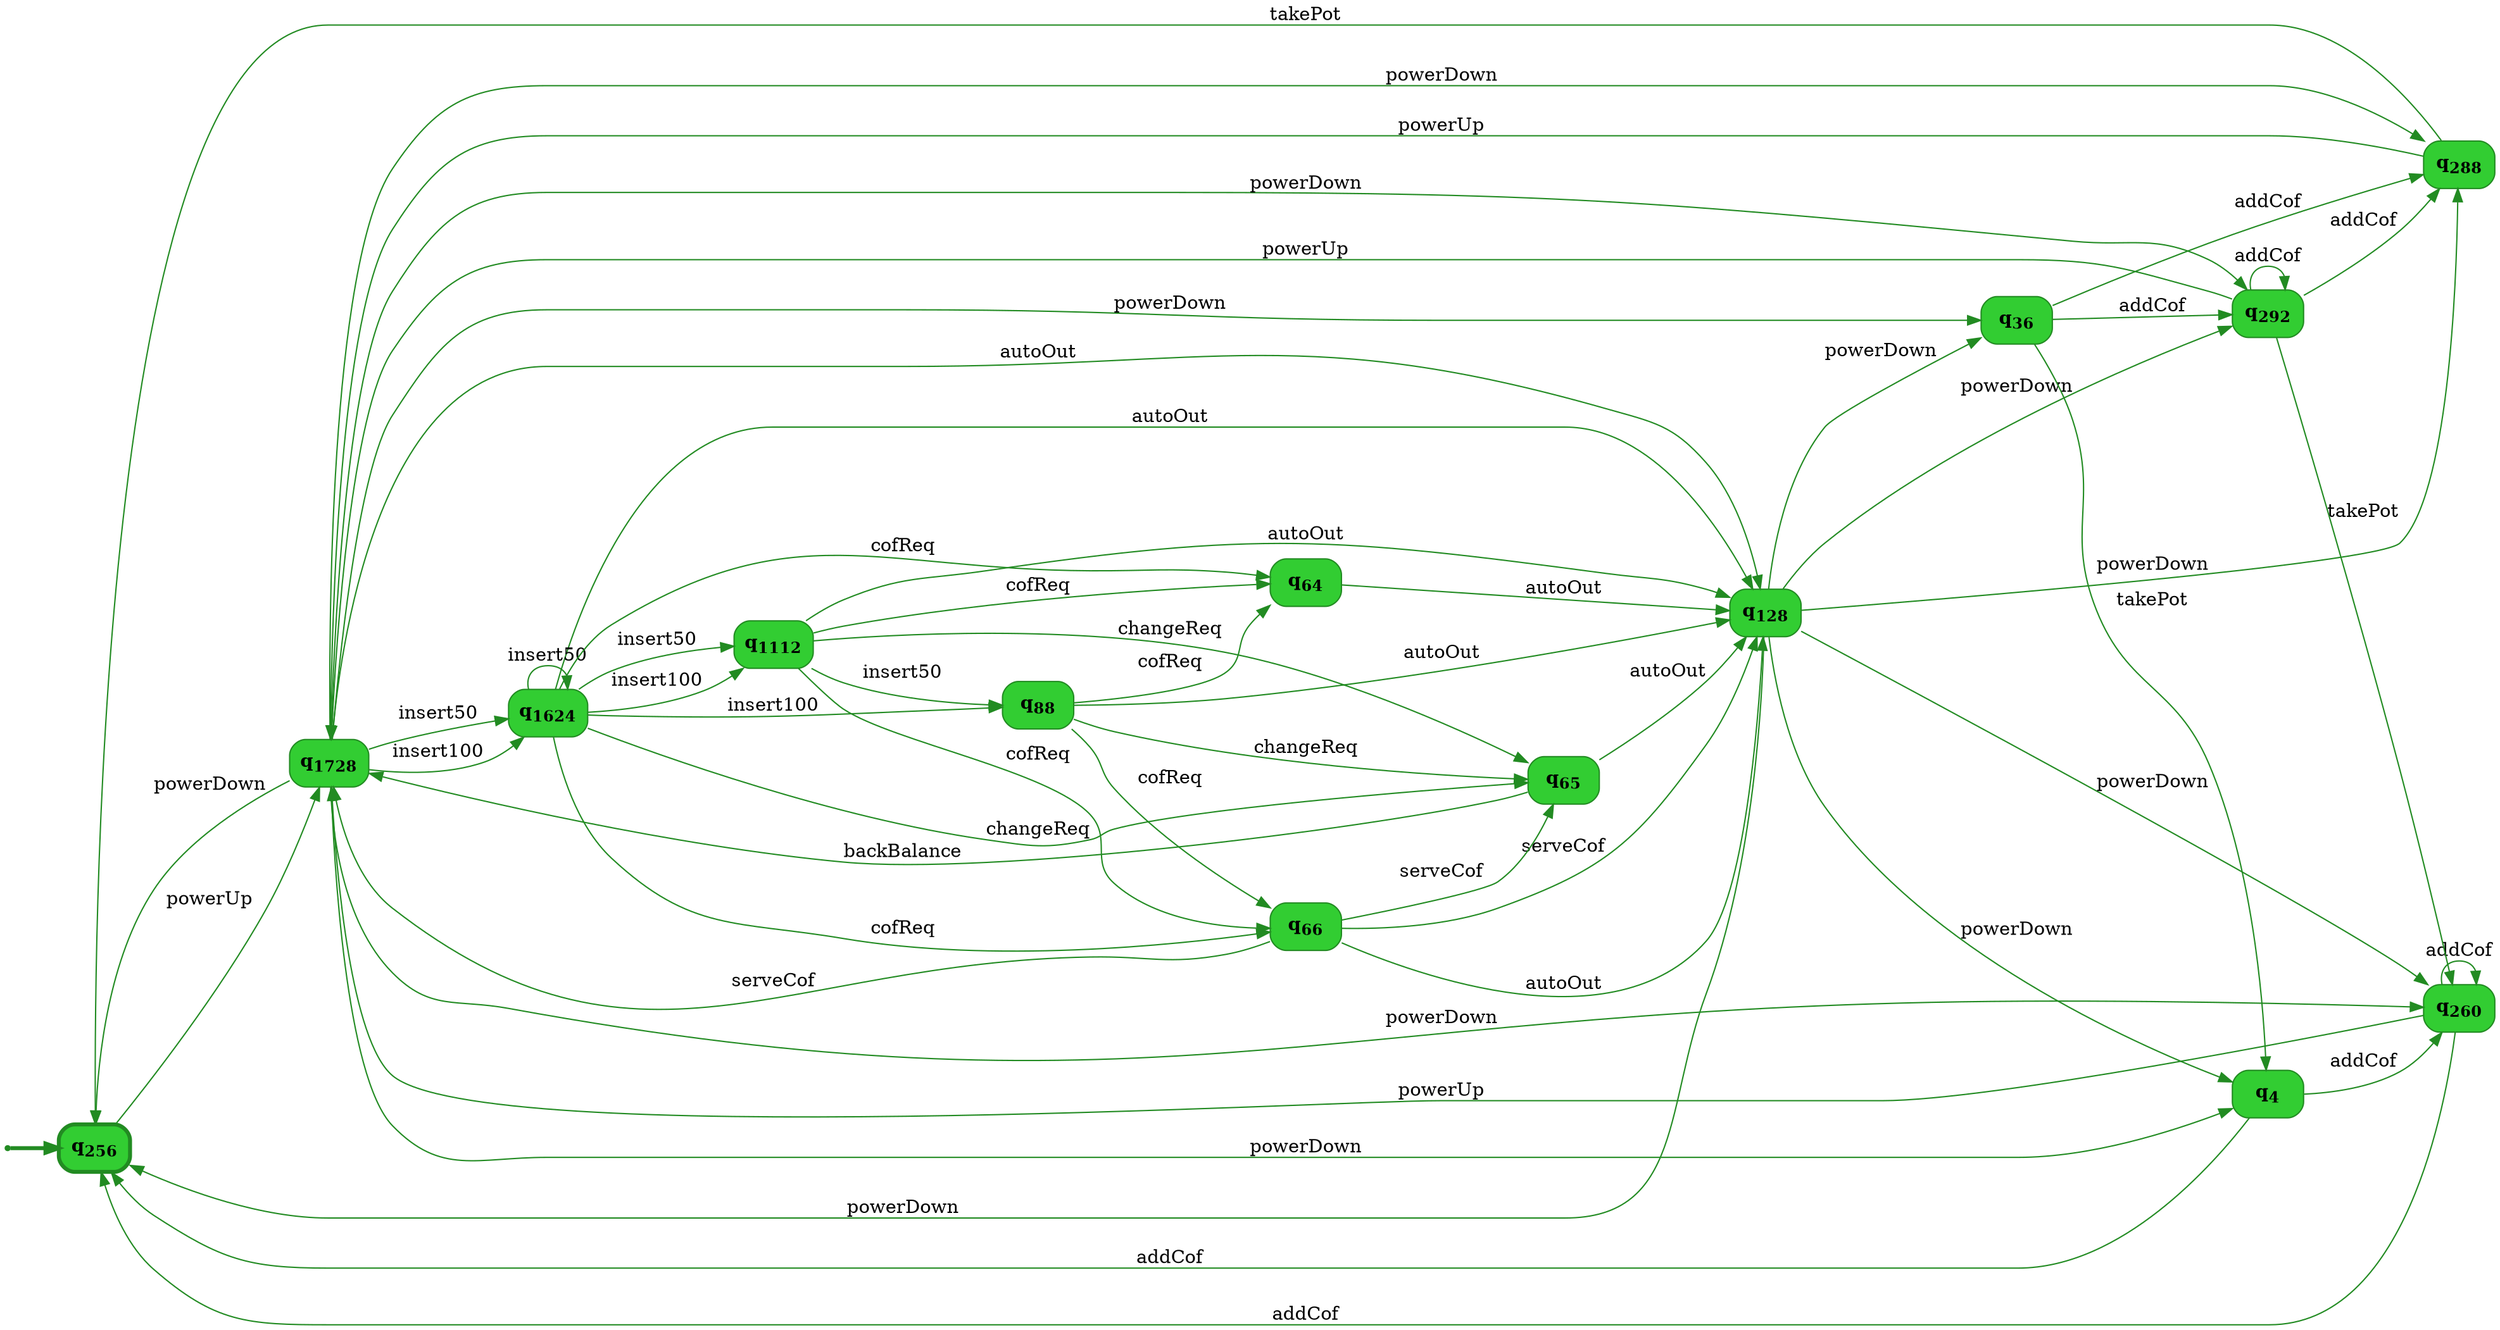 digraph g {

	rankdir="LR"

	__invisible__[shape="point", color="forestgreen"]
	q256[label=<<b>q<sub>256</sub></b>>, shape="box", style="rounded, filled", fillcolor="limegreen", color="forestgreen", penwidth=3] // Initial
	q1728[label=<<b>q<sub>1728</sub></b>>, shape="box", style="rounded, filled", fillcolor="limegreen", color="forestgreen"]
	q128[label=<<b>q<sub>128</sub></b>>, shape="box", style="rounded, filled", fillcolor="limegreen", color="forestgreen"]
	q4[label=<<b>q<sub>4</sub></b>>, shape="box", style="rounded, filled", fillcolor="limegreen", color="forestgreen"]
	q260[label=<<b>q<sub>260</sub></b>>, shape="box", style="rounded, filled", fillcolor="limegreen", color="forestgreen"]
	q36[label=<<b>q<sub>36</sub></b>>, shape="box", style="rounded, filled", fillcolor="limegreen", color="forestgreen"]
	q288[label=<<b>q<sub>288</sub></b>>, shape="box", style="rounded, filled", fillcolor="limegreen", color="forestgreen"]
	q292[label=<<b>q<sub>292</sub></b>>, shape="box", style="rounded, filled", fillcolor="limegreen", color="forestgreen"]
	q1624[label=<<b>q<sub>1624</sub></b>>, shape="box", style="rounded, filled", fillcolor="limegreen", color="forestgreen"]
	q65[label=<<b>q<sub>65</sub></b>>, shape="box", style="rounded, filled", fillcolor="limegreen", color="forestgreen"]
	q66[label=<<b>q<sub>66</sub></b>>, shape="box", style="rounded, filled", fillcolor="limegreen", color="forestgreen"]
	q1112[label=<<b>q<sub>1112</sub></b>>, shape="box", style="rounded, filled", fillcolor="limegreen", color="forestgreen"]
	q88[label=<<b>q<sub>88</sub></b>>, shape="box", style="rounded, filled", fillcolor="limegreen", color="forestgreen"]
	q64[label=<<b>q<sub>64</sub></b>>, shape="box", style="rounded, filled", fillcolor="limegreen", color="forestgreen"]

	__invisible__ -> q256[penwidth=3, color="forestgreen"]
	q256 -> q1728[label=<powerUp>, color="forestgreen"]
	q1728 -> q128[label=<autoOut>, color="forestgreen"]
	q128 -> q256[label=<powerDown>, color="forestgreen"]
	q128 -> q4[label=<powerDown>, color="forestgreen"]
	q4 -> q256[label=<addCof>, color="forestgreen"]
	q4 -> q260[label=<addCof>, color="forestgreen"]
	q260 -> q260[label=<addCof>, color="forestgreen"]
	q260 -> q256[label=<addCof>, color="forestgreen"]
	q260 -> q1728[label=<powerUp>, color="forestgreen"]
	q128 -> q36[label=<powerDown>, color="forestgreen"]
	q36 -> q288[label=<addCof>, color="forestgreen"]
	q288 -> q1728[label=<powerUp>, color="forestgreen"]
	q288 -> q256[label=<takePot>, color="forestgreen"]
	q36 -> q292[label=<addCof>, color="forestgreen"]
	q292 -> q292[label=<addCof>, color="forestgreen"]
	q292 -> q288[label=<addCof>, color="forestgreen"]
	q292 -> q1728[label=<powerUp>, color="forestgreen"]
	q292 -> q260[label=<takePot>, color="forestgreen"]
	q36 -> q4[label=<takePot>, color="forestgreen"]
	q128 -> q260[label=<powerDown>, color="forestgreen"]
	q128 -> q288[label=<powerDown>, color="forestgreen"]
	q128 -> q292[label=<powerDown>, color="forestgreen"]
	q1728 -> q1624[label=<insert100>, color="forestgreen"]
	q1624 -> q128[label=<autoOut>, color="forestgreen"]
	q1624 -> q65[label=<changeReq>, color="forestgreen"]
	q65 -> q128[label=<autoOut>, color="forestgreen"]
	q65 -> q1728[label=<backBalance>, color="forestgreen"]
	q1624 -> q66[label=<cofReq>, color="forestgreen"]
	q66 -> q128[label=<autoOut>, color="forestgreen"]
	q66 -> q65[label=<serveCof>, color="forestgreen"]
	q66 -> q128[label=<serveCof>, color="forestgreen"]
	q66 -> q1728[label=<serveCof>, color="forestgreen"]
	q1624 -> q1112[label=<insert100>, color="forestgreen"]
	q1112 -> q128[label=<autoOut>, color="forestgreen"]
	q1112 -> q65[label=<changeReq>, color="forestgreen"]
	q1112 -> q66[label=<cofReq>, color="forestgreen"]
	q1112 -> q88[label=<insert50>, color="forestgreen"]
	q88 -> q128[label=<autoOut>, color="forestgreen"]
	q88 -> q65[label=<changeReq>, color="forestgreen"]
	q88 -> q66[label=<cofReq>, color="forestgreen"]
	q88 -> q64[label=<cofReq>, color="forestgreen"]
	q64 -> q128[label=<autoOut>, color="forestgreen"]
	q1112 -> q64[label=<cofReq>, color="forestgreen"]
	q1624 -> q88[label=<insert100>, color="forestgreen"]
	q1624 -> q1624[label=<insert50>, color="forestgreen"]
	q1624 -> q1112[label=<insert50>, color="forestgreen"]
	q1624 -> q64[label=<cofReq>, color="forestgreen"]
	q1728 -> q1624[label=<insert50>, color="forestgreen"]
	q1728 -> q256[label=<powerDown>, color="forestgreen"]
	q1728 -> q4[label=<powerDown>, color="forestgreen"]
	q1728 -> q36[label=<powerDown>, color="forestgreen"]
	q1728 -> q260[label=<powerDown>, color="forestgreen"]
	q1728 -> q288[label=<powerDown>, color="forestgreen"]
	q1728 -> q292[label=<powerDown>, color="forestgreen"]

}
